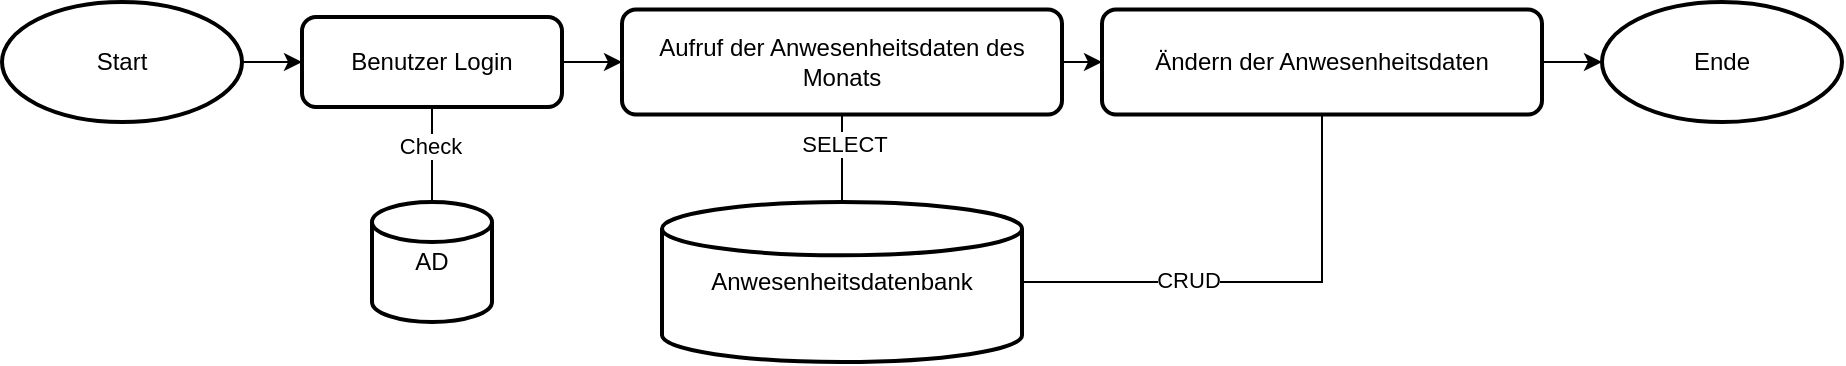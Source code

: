 <mxfile version="21.2.1" type="device">
  <diagram name="Seite-1" id="DCfixyhue8nQwzFdepa9">
    <mxGraphModel dx="1220" dy="1197" grid="1" gridSize="10" guides="1" tooltips="1" connect="1" arrows="1" fold="1" page="1" pageScale="1" pageWidth="827" pageHeight="1169" math="0" shadow="0">
      <root>
        <mxCell id="0" />
        <mxCell id="1" parent="0" />
        <mxCell id="sv6_JFDnx7CF3rGORxoO-7" style="edgeStyle=orthogonalEdgeStyle;rounded=0;orthogonalLoop=1;jettySize=auto;html=1;exitX=1;exitY=0.5;exitDx=0;exitDy=0;exitPerimeter=0;entryX=0;entryY=0.5;entryDx=0;entryDy=0;" edge="1" parent="1" source="sv6_JFDnx7CF3rGORxoO-1" target="sv6_JFDnx7CF3rGORxoO-3">
          <mxGeometry relative="1" as="geometry" />
        </mxCell>
        <mxCell id="sv6_JFDnx7CF3rGORxoO-1" value="Start" style="strokeWidth=2;html=1;shape=mxgraph.flowchart.start_1;whiteSpace=wrap;" vertex="1" parent="1">
          <mxGeometry x="10" y="110" width="120" height="60" as="geometry" />
        </mxCell>
        <mxCell id="sv6_JFDnx7CF3rGORxoO-8" style="edgeStyle=orthogonalEdgeStyle;rounded=0;orthogonalLoop=1;jettySize=auto;html=1;entryX=0;entryY=0.5;entryDx=0;entryDy=0;" edge="1" parent="1" source="sv6_JFDnx7CF3rGORxoO-3" target="sv6_JFDnx7CF3rGORxoO-4">
          <mxGeometry relative="1" as="geometry" />
        </mxCell>
        <mxCell id="sv6_JFDnx7CF3rGORxoO-12" style="edgeStyle=orthogonalEdgeStyle;rounded=0;orthogonalLoop=1;jettySize=auto;html=1;entryX=0.5;entryY=0;entryDx=0;entryDy=0;entryPerimeter=0;endArrow=none;endFill=0;" edge="1" parent="1" source="sv6_JFDnx7CF3rGORxoO-3" target="sv6_JFDnx7CF3rGORxoO-11">
          <mxGeometry relative="1" as="geometry" />
        </mxCell>
        <mxCell id="sv6_JFDnx7CF3rGORxoO-19" value="Check" style="edgeLabel;html=1;align=center;verticalAlign=middle;resizable=0;points=[];" vertex="1" connectable="0" parent="sv6_JFDnx7CF3rGORxoO-12">
          <mxGeometry x="-0.21" y="-1" relative="1" as="geometry">
            <mxPoint as="offset" />
          </mxGeometry>
        </mxCell>
        <mxCell id="sv6_JFDnx7CF3rGORxoO-3" value="Benutzer Login" style="rounded=1;whiteSpace=wrap;html=1;absoluteArcSize=1;arcSize=14;strokeWidth=2;" vertex="1" parent="1">
          <mxGeometry x="160" y="117.5" width="130" height="45" as="geometry" />
        </mxCell>
        <mxCell id="sv6_JFDnx7CF3rGORxoO-14" style="edgeStyle=orthogonalEdgeStyle;rounded=0;orthogonalLoop=1;jettySize=auto;html=1;exitX=1;exitY=0.5;exitDx=0;exitDy=0;entryX=0;entryY=0.5;entryDx=0;entryDy=0;" edge="1" parent="1" source="sv6_JFDnx7CF3rGORxoO-4" target="sv6_JFDnx7CF3rGORxoO-9">
          <mxGeometry relative="1" as="geometry" />
        </mxCell>
        <mxCell id="sv6_JFDnx7CF3rGORxoO-4" value="Aufruf der Anwesenheitsdaten des Monats" style="rounded=1;whiteSpace=wrap;html=1;absoluteArcSize=1;arcSize=14;strokeWidth=2;" vertex="1" parent="1">
          <mxGeometry x="320" y="113.75" width="220" height="52.5" as="geometry" />
        </mxCell>
        <mxCell id="sv6_JFDnx7CF3rGORxoO-6" style="edgeStyle=orthogonalEdgeStyle;rounded=0;orthogonalLoop=1;jettySize=auto;html=1;exitX=0.5;exitY=0;exitDx=0;exitDy=0;exitPerimeter=0;endArrow=none;endFill=0;" edge="1" parent="1" source="sv6_JFDnx7CF3rGORxoO-5" target="sv6_JFDnx7CF3rGORxoO-4">
          <mxGeometry relative="1" as="geometry">
            <Array as="points">
              <mxPoint x="430" y="190" />
              <mxPoint x="430" y="190" />
            </Array>
          </mxGeometry>
        </mxCell>
        <mxCell id="sv6_JFDnx7CF3rGORxoO-17" value="SELECT" style="edgeLabel;html=1;align=center;verticalAlign=middle;resizable=0;points=[];" vertex="1" connectable="0" parent="sv6_JFDnx7CF3rGORxoO-6">
          <mxGeometry x="0.321" y="-1" relative="1" as="geometry">
            <mxPoint as="offset" />
          </mxGeometry>
        </mxCell>
        <mxCell id="sv6_JFDnx7CF3rGORxoO-10" style="edgeStyle=orthogonalEdgeStyle;rounded=0;orthogonalLoop=1;jettySize=auto;html=1;endArrow=none;endFill=0;" edge="1" parent="1" source="sv6_JFDnx7CF3rGORxoO-5" target="sv6_JFDnx7CF3rGORxoO-9">
          <mxGeometry relative="1" as="geometry" />
        </mxCell>
        <mxCell id="sv6_JFDnx7CF3rGORxoO-18" value="CRUD" style="edgeLabel;html=1;align=center;verticalAlign=middle;resizable=0;points=[];" vertex="1" connectable="0" parent="sv6_JFDnx7CF3rGORxoO-10">
          <mxGeometry x="-0.289" y="1" relative="1" as="geometry">
            <mxPoint as="offset" />
          </mxGeometry>
        </mxCell>
        <mxCell id="sv6_JFDnx7CF3rGORxoO-5" value="Anwesenheitsdatenbank" style="strokeWidth=2;html=1;shape=mxgraph.flowchart.database;whiteSpace=wrap;" vertex="1" parent="1">
          <mxGeometry x="340" y="210" width="180" height="80" as="geometry" />
        </mxCell>
        <mxCell id="sv6_JFDnx7CF3rGORxoO-15" style="edgeStyle=orthogonalEdgeStyle;rounded=0;orthogonalLoop=1;jettySize=auto;html=1;entryX=0;entryY=0.5;entryDx=0;entryDy=0;entryPerimeter=0;" edge="1" parent="1" source="sv6_JFDnx7CF3rGORxoO-9" target="sv6_JFDnx7CF3rGORxoO-13">
          <mxGeometry relative="1" as="geometry" />
        </mxCell>
        <mxCell id="sv6_JFDnx7CF3rGORxoO-9" value="Ändern der Anwesenheitsdaten" style="rounded=1;whiteSpace=wrap;html=1;absoluteArcSize=1;arcSize=14;strokeWidth=2;" vertex="1" parent="1">
          <mxGeometry x="560" y="113.75" width="220" height="52.5" as="geometry" />
        </mxCell>
        <mxCell id="sv6_JFDnx7CF3rGORxoO-11" value="AD" style="strokeWidth=2;html=1;shape=mxgraph.flowchart.database;whiteSpace=wrap;" vertex="1" parent="1">
          <mxGeometry x="195" y="210" width="60" height="60" as="geometry" />
        </mxCell>
        <mxCell id="sv6_JFDnx7CF3rGORxoO-13" value="Ende" style="strokeWidth=2;html=1;shape=mxgraph.flowchart.start_1;whiteSpace=wrap;" vertex="1" parent="1">
          <mxGeometry x="810" y="110" width="120" height="60" as="geometry" />
        </mxCell>
      </root>
    </mxGraphModel>
  </diagram>
</mxfile>

